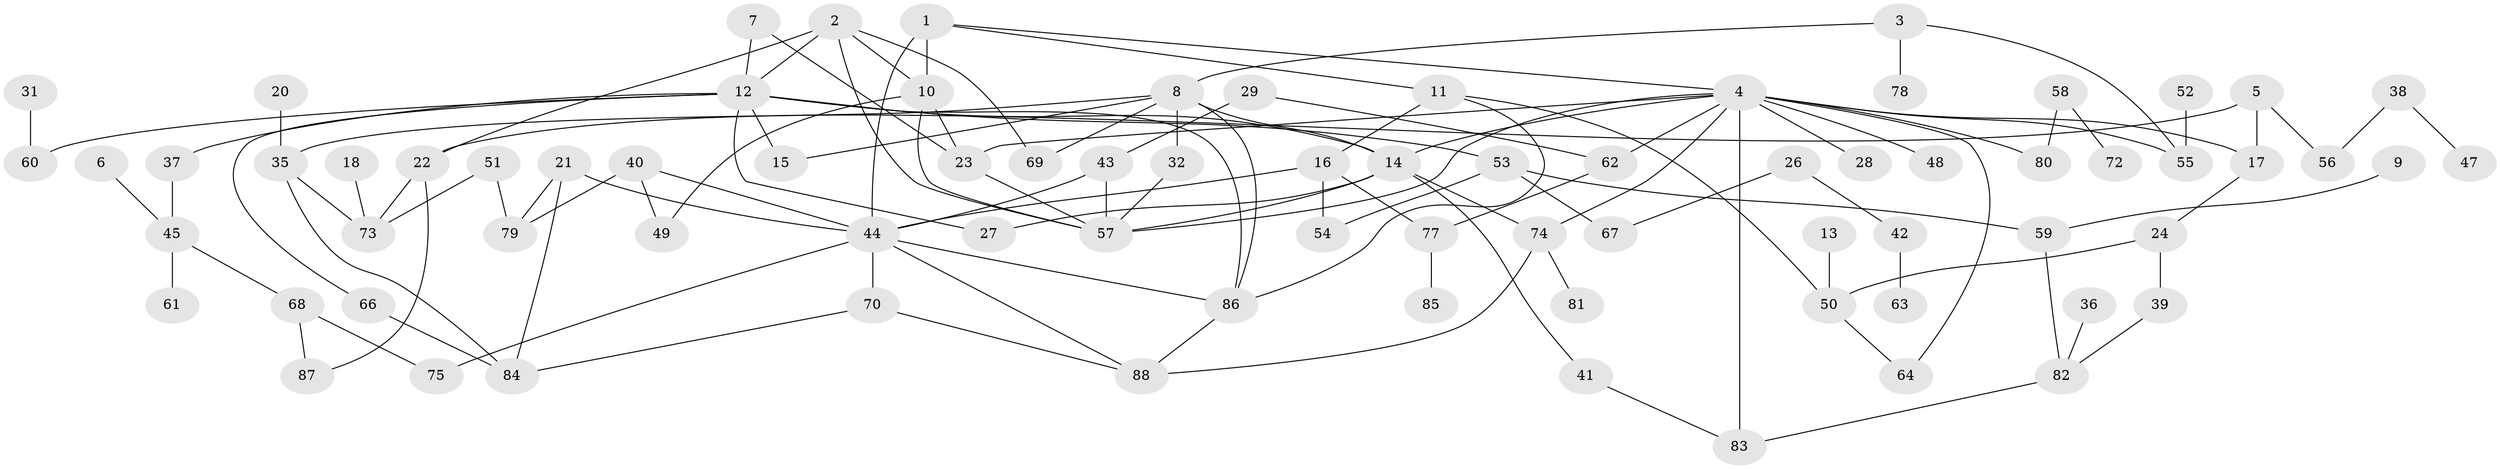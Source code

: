 // original degree distribution, {2: 0.328125, 1: 0.1796875, 6: 0.0234375, 4: 0.1328125, 5: 0.0390625, 3: 0.1875, 0: 0.0859375, 10: 0.0078125, 7: 0.015625}
// Generated by graph-tools (version 1.1) at 2025/48/03/04/25 22:48:03]
// undirected, 79 vertices, 117 edges
graph export_dot {
  node [color=gray90,style=filled];
  1;
  2;
  3;
  4;
  5;
  6;
  7;
  8;
  9;
  10;
  11;
  12;
  13;
  14;
  15;
  16;
  17;
  18;
  20;
  21;
  22;
  23;
  24;
  26;
  27;
  28;
  29;
  31;
  32;
  35;
  36;
  37;
  38;
  39;
  40;
  41;
  42;
  43;
  44;
  45;
  47;
  48;
  49;
  50;
  51;
  52;
  53;
  54;
  55;
  56;
  57;
  58;
  59;
  60;
  61;
  62;
  63;
  64;
  66;
  67;
  68;
  69;
  70;
  72;
  73;
  74;
  75;
  77;
  78;
  79;
  80;
  81;
  82;
  83;
  84;
  85;
  86;
  87;
  88;
  1 -- 4 [weight=1.0];
  1 -- 10 [weight=1.0];
  1 -- 11 [weight=1.0];
  1 -- 44 [weight=2.0];
  2 -- 10 [weight=1.0];
  2 -- 12 [weight=1.0];
  2 -- 22 [weight=1.0];
  2 -- 57 [weight=1.0];
  2 -- 69 [weight=1.0];
  3 -- 8 [weight=1.0];
  3 -- 55 [weight=1.0];
  3 -- 78 [weight=1.0];
  4 -- 14 [weight=1.0];
  4 -- 17 [weight=1.0];
  4 -- 23 [weight=1.0];
  4 -- 28 [weight=1.0];
  4 -- 48 [weight=1.0];
  4 -- 55 [weight=1.0];
  4 -- 57 [weight=1.0];
  4 -- 62 [weight=1.0];
  4 -- 64 [weight=1.0];
  4 -- 74 [weight=1.0];
  4 -- 80 [weight=1.0];
  4 -- 83 [weight=1.0];
  5 -- 17 [weight=1.0];
  5 -- 22 [weight=1.0];
  5 -- 56 [weight=1.0];
  6 -- 45 [weight=1.0];
  7 -- 12 [weight=1.0];
  7 -- 23 [weight=1.0];
  8 -- 14 [weight=1.0];
  8 -- 15 [weight=1.0];
  8 -- 32 [weight=1.0];
  8 -- 35 [weight=1.0];
  8 -- 69 [weight=1.0];
  8 -- 86 [weight=1.0];
  9 -- 59 [weight=1.0];
  10 -- 23 [weight=1.0];
  10 -- 49 [weight=1.0];
  10 -- 57 [weight=1.0];
  11 -- 16 [weight=1.0];
  11 -- 50 [weight=1.0];
  11 -- 86 [weight=1.0];
  12 -- 14 [weight=1.0];
  12 -- 15 [weight=1.0];
  12 -- 27 [weight=1.0];
  12 -- 37 [weight=1.0];
  12 -- 53 [weight=1.0];
  12 -- 60 [weight=1.0];
  12 -- 66 [weight=1.0];
  12 -- 86 [weight=1.0];
  13 -- 50 [weight=1.0];
  14 -- 27 [weight=1.0];
  14 -- 41 [weight=1.0];
  14 -- 57 [weight=1.0];
  14 -- 74 [weight=1.0];
  16 -- 44 [weight=1.0];
  16 -- 54 [weight=1.0];
  16 -- 77 [weight=1.0];
  17 -- 24 [weight=1.0];
  18 -- 73 [weight=1.0];
  20 -- 35 [weight=2.0];
  21 -- 44 [weight=1.0];
  21 -- 79 [weight=1.0];
  21 -- 84 [weight=1.0];
  22 -- 73 [weight=1.0];
  22 -- 87 [weight=1.0];
  23 -- 57 [weight=1.0];
  24 -- 39 [weight=1.0];
  24 -- 50 [weight=1.0];
  26 -- 42 [weight=1.0];
  26 -- 67 [weight=1.0];
  29 -- 43 [weight=1.0];
  29 -- 62 [weight=1.0];
  31 -- 60 [weight=1.0];
  32 -- 57 [weight=1.0];
  35 -- 73 [weight=1.0];
  35 -- 84 [weight=1.0];
  36 -- 82 [weight=1.0];
  37 -- 45 [weight=1.0];
  38 -- 47 [weight=1.0];
  38 -- 56 [weight=1.0];
  39 -- 82 [weight=1.0];
  40 -- 44 [weight=1.0];
  40 -- 49 [weight=1.0];
  40 -- 79 [weight=1.0];
  41 -- 83 [weight=1.0];
  42 -- 63 [weight=1.0];
  43 -- 44 [weight=1.0];
  43 -- 57 [weight=1.0];
  44 -- 70 [weight=1.0];
  44 -- 75 [weight=1.0];
  44 -- 86 [weight=1.0];
  44 -- 88 [weight=1.0];
  45 -- 61 [weight=1.0];
  45 -- 68 [weight=1.0];
  50 -- 64 [weight=1.0];
  51 -- 73 [weight=1.0];
  51 -- 79 [weight=1.0];
  52 -- 55 [weight=1.0];
  53 -- 54 [weight=1.0];
  53 -- 59 [weight=1.0];
  53 -- 67 [weight=1.0];
  58 -- 72 [weight=1.0];
  58 -- 80 [weight=1.0];
  59 -- 82 [weight=1.0];
  62 -- 77 [weight=1.0];
  66 -- 84 [weight=1.0];
  68 -- 75 [weight=1.0];
  68 -- 87 [weight=1.0];
  70 -- 84 [weight=1.0];
  70 -- 88 [weight=1.0];
  74 -- 81 [weight=1.0];
  74 -- 88 [weight=1.0];
  77 -- 85 [weight=1.0];
  82 -- 83 [weight=1.0];
  86 -- 88 [weight=1.0];
}
